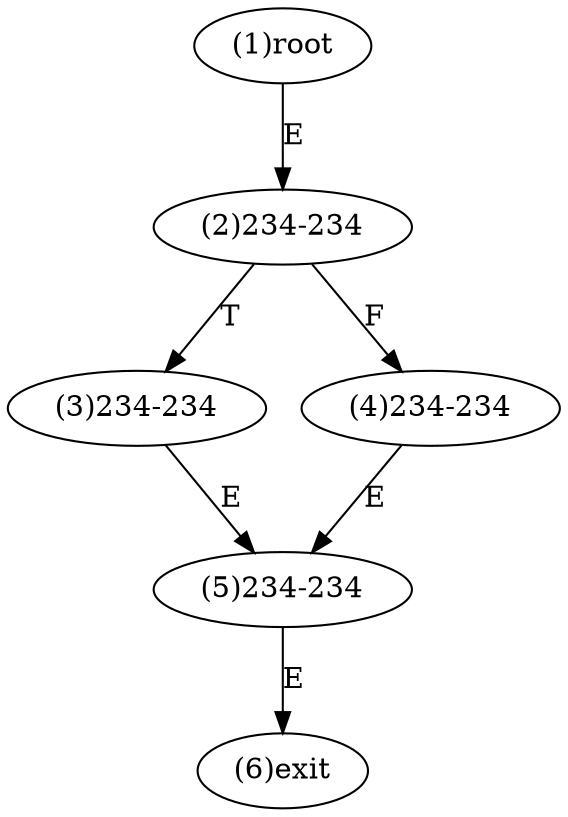 digraph "" { 
1[ label="(1)root"];
2[ label="(2)234-234"];
3[ label="(3)234-234"];
4[ label="(4)234-234"];
5[ label="(5)234-234"];
6[ label="(6)exit"];
1->2[ label="E"];
2->4[ label="F"];
2->3[ label="T"];
3->5[ label="E"];
4->5[ label="E"];
5->6[ label="E"];
}